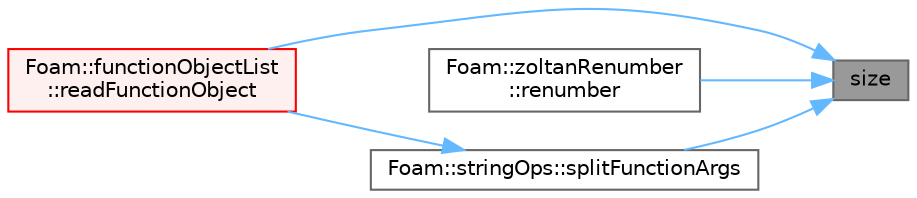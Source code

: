 digraph "size"
{
 // LATEX_PDF_SIZE
  bgcolor="transparent";
  edge [fontname=Helvetica,fontsize=10,labelfontname=Helvetica,labelfontsize=10];
  node [fontname=Helvetica,fontsize=10,shape=box,height=0.2,width=0.4];
  rankdir="RL";
  Node1 [id="Node000001",label="size",height=0.2,width=0.4,color="gray40", fillcolor="grey60", style="filled", fontcolor="black",tooltip=" "];
  Node1 -> Node2 [id="edge1_Node000001_Node000002",dir="back",color="steelblue1",style="solid",tooltip=" "];
  Node2 [id="Node000002",label="Foam::functionObjectList\l::readFunctionObject",height=0.2,width=0.4,color="red", fillcolor="#FFF0F0", style="filled",URL="$classFoam_1_1functionObjectList.html#af05ca786148e04bd963f1f11dd8ab9c4",tooltip=" "];
  Node1 -> Node4 [id="edge2_Node000001_Node000004",dir="back",color="steelblue1",style="solid",tooltip=" "];
  Node4 [id="Node000004",label="Foam::zoltanRenumber\l::renumber",height=0.2,width=0.4,color="grey40", fillcolor="white", style="filled",URL="$classFoam_1_1zoltanRenumber.html#a43e03f902cbbeb39d4552a7e1cee9e73",tooltip=" "];
  Node1 -> Node5 [id="edge3_Node000001_Node000005",dir="back",color="steelblue1",style="solid",tooltip=" "];
  Node5 [id="Node000005",label="Foam::stringOps::splitFunctionArgs",height=0.2,width=0.4,color="grey40", fillcolor="white", style="filled",URL="$namespaceFoam_1_1stringOps.html#a7a3f9e61e19d8a24552ecd974f03e65e",tooltip=" "];
  Node5 -> Node2 [id="edge4_Node000005_Node000002",dir="back",color="steelblue1",style="solid",tooltip=" "];
}
